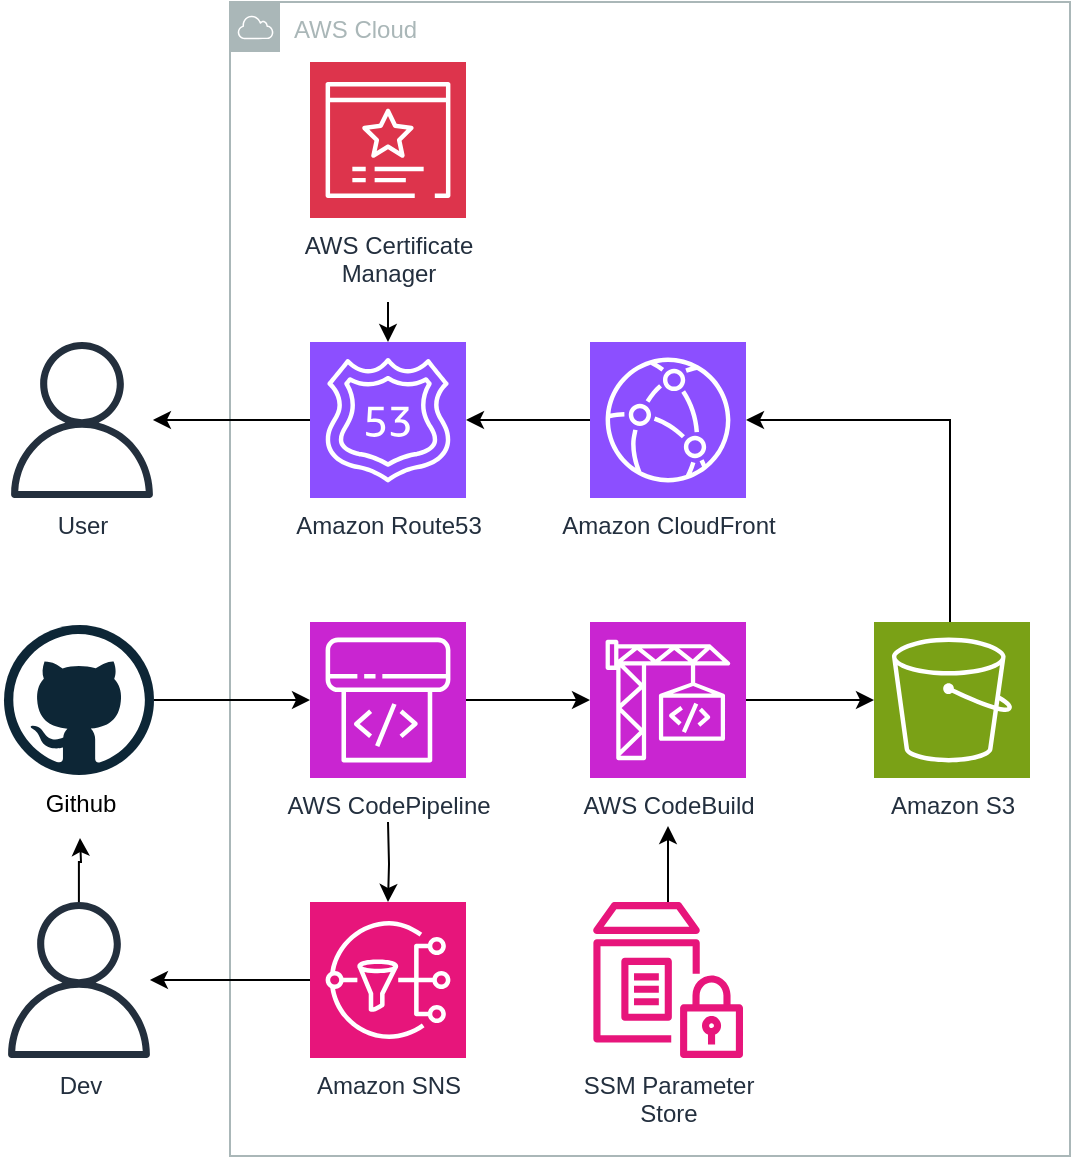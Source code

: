 <mxfile version="24.0.0" type="device">
  <diagram name="Page-1" id="7V0q1iXziWjbJMVkyrLb">
    <mxGraphModel dx="1904" dy="1445" grid="0" gridSize="10" guides="1" tooltips="1" connect="1" arrows="1" fold="1" page="1" pageScale="1" pageWidth="850" pageHeight="1100" math="0" shadow="0">
      <root>
        <mxCell id="0" />
        <mxCell id="1" parent="0" />
        <mxCell id="DPINjTwNFfzq0MEsFXgv-1" value="AWS Cloud" style="sketch=0;outlineConnect=0;gradientColor=none;html=1;whiteSpace=wrap;fontSize=12;fontStyle=0;shape=mxgraph.aws4.group;grIcon=mxgraph.aws4.group_aws_cloud;strokeColor=#AAB7B8;fillColor=none;verticalAlign=top;align=left;spacingLeft=30;fontColor=#AAB7B8;dashed=0;" parent="1" vertex="1">
          <mxGeometry x="160" y="280" width="420" height="577" as="geometry" />
        </mxCell>
        <mxCell id="DPINjTwNFfzq0MEsFXgv-10" style="edgeStyle=orthogonalEdgeStyle;rounded=0;orthogonalLoop=1;jettySize=auto;html=1;" parent="1" source="DPINjTwNFfzq0MEsFXgv-2" target="DPINjTwNFfzq0MEsFXgv-4" edge="1">
          <mxGeometry relative="1" as="geometry" />
        </mxCell>
        <mxCell id="DPINjTwNFfzq0MEsFXgv-2" value="Github" style="dashed=0;outlineConnect=0;html=1;align=center;labelPosition=center;verticalLabelPosition=bottom;verticalAlign=top;shape=mxgraph.weblogos.github" parent="1" vertex="1">
          <mxGeometry x="47" y="591.5" width="75" height="75" as="geometry" />
        </mxCell>
        <mxCell id="DPINjTwNFfzq0MEsFXgv-11" style="edgeStyle=orthogonalEdgeStyle;rounded=0;orthogonalLoop=1;jettySize=auto;html=1;" parent="1" source="DPINjTwNFfzq0MEsFXgv-4" target="DPINjTwNFfzq0MEsFXgv-5" edge="1">
          <mxGeometry relative="1" as="geometry" />
        </mxCell>
        <mxCell id="DPINjTwNFfzq0MEsFXgv-4" value="AWS CodePipeline" style="sketch=0;points=[[0,0,0],[0.25,0,0],[0.5,0,0],[0.75,0,0],[1,0,0],[0,1,0],[0.25,1,0],[0.5,1,0],[0.75,1,0],[1,1,0],[0,0.25,0],[0,0.5,0],[0,0.75,0],[1,0.25,0],[1,0.5,0],[1,0.75,0]];outlineConnect=0;fontColor=#232F3E;fillColor=#C925D1;strokeColor=#ffffff;dashed=0;verticalLabelPosition=bottom;verticalAlign=top;align=center;html=1;fontSize=12;fontStyle=0;aspect=fixed;shape=mxgraph.aws4.resourceIcon;resIcon=mxgraph.aws4.codepipeline;" parent="1" vertex="1">
          <mxGeometry x="200" y="590" width="78" height="78" as="geometry" />
        </mxCell>
        <mxCell id="DPINjTwNFfzq0MEsFXgv-5" value="AWS CodeBuild" style="sketch=0;points=[[0,0,0],[0.25,0,0],[0.5,0,0],[0.75,0,0],[1,0,0],[0,1,0],[0.25,1,0],[0.5,1,0],[0.75,1,0],[1,1,0],[0,0.25,0],[0,0.5,0],[0,0.75,0],[1,0.25,0],[1,0.5,0],[1,0.75,0]];outlineConnect=0;fontColor=#232F3E;fillColor=#C925D1;strokeColor=#ffffff;dashed=0;verticalLabelPosition=bottom;verticalAlign=top;align=center;html=1;fontSize=12;fontStyle=0;aspect=fixed;shape=mxgraph.aws4.resourceIcon;resIcon=mxgraph.aws4.codebuild;" parent="1" vertex="1">
          <mxGeometry x="340" y="590" width="78" height="78" as="geometry" />
        </mxCell>
        <mxCell id="DPINjTwNFfzq0MEsFXgv-6" value="Amazon S3" style="sketch=0;points=[[0,0,0],[0.25,0,0],[0.5,0,0],[0.75,0,0],[1,0,0],[0,1,0],[0.25,1,0],[0.5,1,0],[0.75,1,0],[1,1,0],[0,0.25,0],[0,0.5,0],[0,0.75,0],[1,0.25,0],[1,0.5,0],[1,0.75,0]];outlineConnect=0;fontColor=#232F3E;fillColor=#7AA116;strokeColor=#ffffff;dashed=0;verticalLabelPosition=bottom;verticalAlign=top;align=center;html=1;fontSize=12;fontStyle=0;aspect=fixed;shape=mxgraph.aws4.resourceIcon;resIcon=mxgraph.aws4.s3;" parent="1" vertex="1">
          <mxGeometry x="482" y="590" width="78" height="78" as="geometry" />
        </mxCell>
        <mxCell id="DPINjTwNFfzq0MEsFXgv-15" style="edgeStyle=orthogonalEdgeStyle;rounded=0;orthogonalLoop=1;jettySize=auto;html=1;" parent="1" source="DPINjTwNFfzq0MEsFXgv-7" target="DPINjTwNFfzq0MEsFXgv-8" edge="1">
          <mxGeometry relative="1" as="geometry" />
        </mxCell>
        <mxCell id="DPINjTwNFfzq0MEsFXgv-7" value="Amazon CloudFront" style="sketch=0;points=[[0,0,0],[0.25,0,0],[0.5,0,0],[0.75,0,0],[1,0,0],[0,1,0],[0.25,1,0],[0.5,1,0],[0.75,1,0],[1,1,0],[0,0.25,0],[0,0.5,0],[0,0.75,0],[1,0.25,0],[1,0.5,0],[1,0.75,0]];outlineConnect=0;fontColor=#232F3E;fillColor=#8C4FFF;strokeColor=#ffffff;dashed=0;verticalLabelPosition=bottom;verticalAlign=top;align=center;html=1;fontSize=12;fontStyle=0;aspect=fixed;shape=mxgraph.aws4.resourceIcon;resIcon=mxgraph.aws4.cloudfront;" parent="1" vertex="1">
          <mxGeometry x="340" y="450" width="78" height="78" as="geometry" />
        </mxCell>
        <mxCell id="DPINjTwNFfzq0MEsFXgv-21" style="edgeStyle=orthogonalEdgeStyle;rounded=0;orthogonalLoop=1;jettySize=auto;html=1;" parent="1" source="DPINjTwNFfzq0MEsFXgv-8" target="DPINjTwNFfzq0MEsFXgv-20" edge="1">
          <mxGeometry relative="1" as="geometry" />
        </mxCell>
        <mxCell id="DPINjTwNFfzq0MEsFXgv-8" value="Amazon Route53" style="sketch=0;points=[[0,0,0],[0.25,0,0],[0.5,0,0],[0.75,0,0],[1,0,0],[0,1,0],[0.25,1,0],[0.5,1,0],[0.75,1,0],[1,1,0],[0,0.25,0],[0,0.5,0],[0,0.75,0],[1,0.25,0],[1,0.5,0],[1,0.75,0]];outlineConnect=0;fontColor=#232F3E;fillColor=#8C4FFF;strokeColor=#ffffff;dashed=0;verticalLabelPosition=bottom;verticalAlign=top;align=center;html=1;fontSize=12;fontStyle=0;aspect=fixed;shape=mxgraph.aws4.resourceIcon;resIcon=mxgraph.aws4.route_53;" parent="1" vertex="1">
          <mxGeometry x="200" y="450" width="78" height="78" as="geometry" />
        </mxCell>
        <mxCell id="DPINjTwNFfzq0MEsFXgv-9" value="AWS Certificate&lt;br&gt;Manager" style="sketch=0;points=[[0,0,0],[0.25,0,0],[0.5,0,0],[0.75,0,0],[1,0,0],[0,1,0],[0.25,1,0],[0.5,1,0],[0.75,1,0],[1,1,0],[0,0.25,0],[0,0.5,0],[0,0.75,0],[1,0.25,0],[1,0.5,0],[1,0.75,0]];outlineConnect=0;fontColor=#232F3E;fillColor=#DD344C;strokeColor=#ffffff;dashed=0;verticalLabelPosition=bottom;verticalAlign=top;align=center;html=1;fontSize=12;fontStyle=0;aspect=fixed;shape=mxgraph.aws4.resourceIcon;resIcon=mxgraph.aws4.certificate_manager_3;" parent="1" vertex="1">
          <mxGeometry x="200" y="310" width="78" height="78" as="geometry" />
        </mxCell>
        <mxCell id="DPINjTwNFfzq0MEsFXgv-12" style="edgeStyle=orthogonalEdgeStyle;rounded=0;orthogonalLoop=1;jettySize=auto;html=1;entryX=0;entryY=0.5;entryDx=0;entryDy=0;entryPerimeter=0;" parent="1" source="DPINjTwNFfzq0MEsFXgv-5" target="DPINjTwNFfzq0MEsFXgv-6" edge="1">
          <mxGeometry relative="1" as="geometry" />
        </mxCell>
        <mxCell id="DPINjTwNFfzq0MEsFXgv-14" style="edgeStyle=orthogonalEdgeStyle;rounded=0;orthogonalLoop=1;jettySize=auto;html=1;entryX=1;entryY=0.5;entryDx=0;entryDy=0;entryPerimeter=0;" parent="1" source="DPINjTwNFfzq0MEsFXgv-6" target="DPINjTwNFfzq0MEsFXgv-7" edge="1">
          <mxGeometry relative="1" as="geometry">
            <Array as="points">
              <mxPoint x="520" y="489" />
            </Array>
          </mxGeometry>
        </mxCell>
        <mxCell id="DPINjTwNFfzq0MEsFXgv-20" value="User" style="sketch=0;outlineConnect=0;fontColor=#232F3E;gradientColor=none;fillColor=#232F3D;strokeColor=none;dashed=0;verticalLabelPosition=bottom;verticalAlign=top;align=center;html=1;fontSize=12;fontStyle=0;aspect=fixed;pointerEvents=1;shape=mxgraph.aws4.user;" parent="1" vertex="1">
          <mxGeometry x="47" y="450" width="78" height="78" as="geometry" />
        </mxCell>
        <mxCell id="DPINjTwNFfzq0MEsFXgv-29" style="edgeStyle=orthogonalEdgeStyle;rounded=0;orthogonalLoop=1;jettySize=auto;html=1;" parent="1" source="DPINjTwNFfzq0MEsFXgv-22" edge="1">
          <mxGeometry relative="1" as="geometry">
            <mxPoint x="85" y="698" as="targetPoint" />
          </mxGeometry>
        </mxCell>
        <mxCell id="DPINjTwNFfzq0MEsFXgv-22" value="Dev" style="sketch=0;outlineConnect=0;fontColor=#232F3E;gradientColor=none;fillColor=#232F3D;strokeColor=none;dashed=0;verticalLabelPosition=bottom;verticalAlign=top;align=center;html=1;fontSize=12;fontStyle=0;aspect=fixed;pointerEvents=1;shape=mxgraph.aws4.user;" parent="1" vertex="1">
          <mxGeometry x="45.5" y="730" width="78" height="78" as="geometry" />
        </mxCell>
        <mxCell id="DPINjTwNFfzq0MEsFXgv-26" style="edgeStyle=orthogonalEdgeStyle;rounded=0;orthogonalLoop=1;jettySize=auto;html=1;" parent="1" source="DPINjTwNFfzq0MEsFXgv-24" target="DPINjTwNFfzq0MEsFXgv-22" edge="1">
          <mxGeometry relative="1" as="geometry" />
        </mxCell>
        <mxCell id="DPINjTwNFfzq0MEsFXgv-24" value="Amazon SNS" style="sketch=0;points=[[0,0,0],[0.25,0,0],[0.5,0,0],[0.75,0,0],[1,0,0],[0,1,0],[0.25,1,0],[0.5,1,0],[0.75,1,0],[1,1,0],[0,0.25,0],[0,0.5,0],[0,0.75,0],[1,0.25,0],[1,0.5,0],[1,0.75,0]];outlineConnect=0;fontColor=#232F3E;fillColor=#E7157B;strokeColor=#ffffff;dashed=0;verticalLabelPosition=bottom;verticalAlign=top;align=center;html=1;fontSize=12;fontStyle=0;aspect=fixed;shape=mxgraph.aws4.resourceIcon;resIcon=mxgraph.aws4.sns;" parent="1" vertex="1">
          <mxGeometry x="200" y="730" width="78" height="78" as="geometry" />
        </mxCell>
        <mxCell id="DPINjTwNFfzq0MEsFXgv-25" style="edgeStyle=orthogonalEdgeStyle;rounded=0;orthogonalLoop=1;jettySize=auto;html=1;entryX=0.5;entryY=0;entryDx=0;entryDy=0;entryPerimeter=0;" parent="1" target="DPINjTwNFfzq0MEsFXgv-24" edge="1">
          <mxGeometry relative="1" as="geometry">
            <mxPoint x="239" y="690" as="sourcePoint" />
          </mxGeometry>
        </mxCell>
        <mxCell id="DPINjTwNFfzq0MEsFXgv-27" style="edgeStyle=orthogonalEdgeStyle;rounded=0;orthogonalLoop=1;jettySize=auto;html=1;entryX=0.5;entryY=0;entryDx=0;entryDy=0;entryPerimeter=0;" parent="1" target="DPINjTwNFfzq0MEsFXgv-8" edge="1">
          <mxGeometry relative="1" as="geometry">
            <mxPoint x="239" y="430" as="sourcePoint" />
          </mxGeometry>
        </mxCell>
        <mxCell id="Iw6IQCgnjjC6bGtOU1Hg-2" style="edgeStyle=orthogonalEdgeStyle;rounded=0;orthogonalLoop=1;jettySize=auto;html=1;" edge="1" parent="1" source="Iw6IQCgnjjC6bGtOU1Hg-1">
          <mxGeometry relative="1" as="geometry">
            <mxPoint x="379" y="692" as="targetPoint" />
          </mxGeometry>
        </mxCell>
        <mxCell id="Iw6IQCgnjjC6bGtOU1Hg-1" value="SSM Parameter&lt;div&gt;Store&lt;/div&gt;" style="sketch=0;outlineConnect=0;fontColor=#232F3E;gradientColor=none;fillColor=#E7157B;strokeColor=none;dashed=0;verticalLabelPosition=bottom;verticalAlign=top;align=center;html=1;fontSize=12;fontStyle=0;aspect=fixed;pointerEvents=1;shape=mxgraph.aws4.parameter_store;" vertex="1" parent="1">
          <mxGeometry x="341.5" y="730" width="75" height="78" as="geometry" />
        </mxCell>
      </root>
    </mxGraphModel>
  </diagram>
</mxfile>

